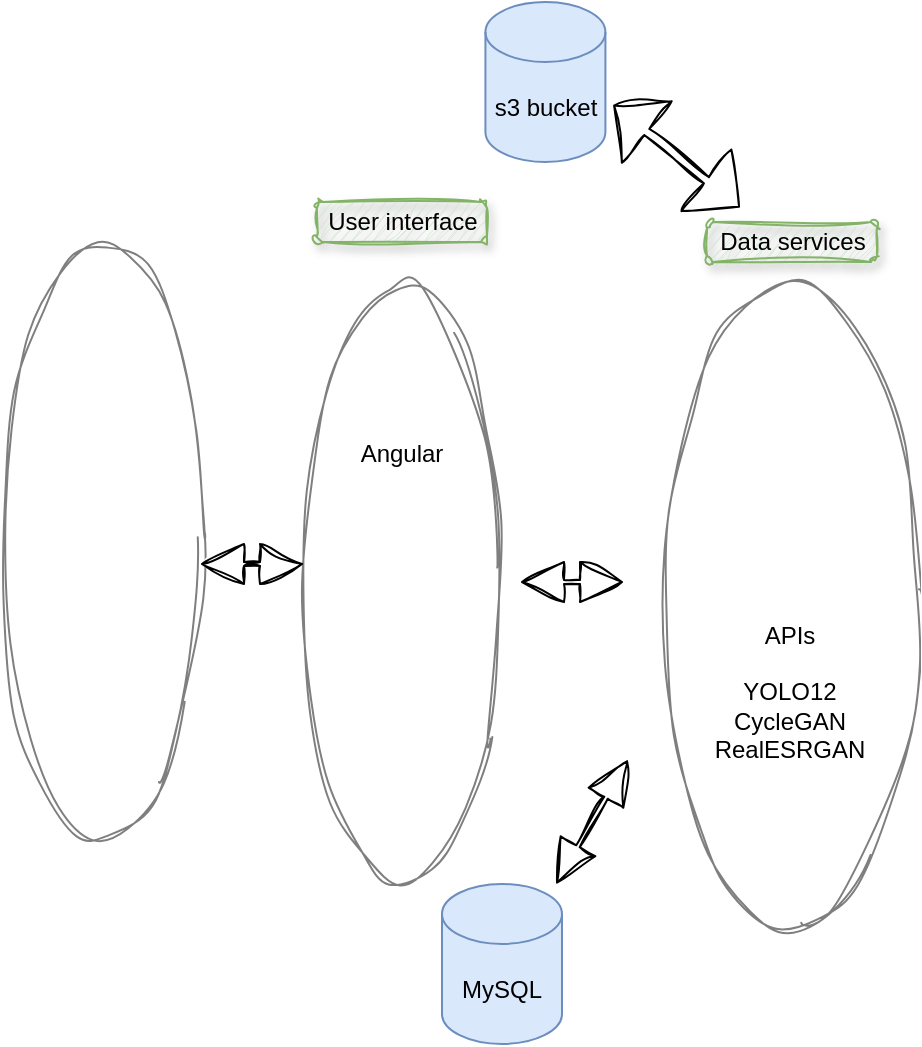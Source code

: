 <mxfile version="27.0.5">
  <diagram name="Page-1" id="IeWfea8PD_CK1W2ntYuM">
    <mxGraphModel dx="1213" dy="1751" grid="1" gridSize="10" guides="1" tooltips="1" connect="1" arrows="1" fold="1" page="1" pageScale="1" pageWidth="850" pageHeight="1100" math="0" shadow="0">
      <root>
        <mxCell id="0" />
        <mxCell id="1" parent="0" />
        <mxCell id="4RdmzteivDXBpZ5fHV6Z-1" value="" style="shape=image;verticalLabelPosition=bottom;labelBackgroundColor=default;verticalAlign=top;aspect=fixed;imageAspect=0;image=https://blog.mozilla.org/opendesign/files/2018/07/firefox-logo.png;" parent="1" vertex="1">
          <mxGeometry x="260" y="160.99" width="52" height="53.7" as="geometry" />
        </mxCell>
        <mxCell id="4RdmzteivDXBpZ5fHV6Z-3" value="" style="shape=image;verticalLabelPosition=bottom;labelBackgroundColor=default;verticalAlign=top;aspect=fixed;imageAspect=0;image=https://upload.wikimedia.org/wikipedia/commons/thumb/a/a5/Google_Chrome_icon_%28September_2014%29.svg/1024px-Google_Chrome_icon_%28September_2014%29.svg.png;" parent="1" vertex="1">
          <mxGeometry x="260" y="240.99" width="54" height="54" as="geometry" />
        </mxCell>
        <mxCell id="4RdmzteivDXBpZ5fHV6Z-6" value="" style="ellipse;whiteSpace=wrap;html=1;direction=south;strokeColor=default;sketch=1;curveFitting=1;jiggle=2;opacity=50;fillColor=none;" parent="1" vertex="1">
          <mxGeometry x="240" y="70" width="100" height="300" as="geometry" />
        </mxCell>
        <mxCell id="4RdmzteivDXBpZ5fHV6Z-7" value="" style="html=1;shadow=0;dashed=0;align=center;verticalAlign=middle;shape=mxgraph.arrows2.twoWayArrow;dy=0.9;dx=21;fillColor=default;sketch=1;curveFitting=1;jiggle=2;" parent="1" vertex="1">
          <mxGeometry x="340" y="220.99" width="50" height="20" as="geometry" />
        </mxCell>
        <mxCell id="4RdmzteivDXBpZ5fHV6Z-9" value="" style="ellipse;whiteSpace=wrap;html=1;direction=south;strokeColor=default;sketch=1;curveFitting=1;jiggle=2;opacity=50;fillColor=none;" parent="1" vertex="1">
          <mxGeometry x="390" y="90.99" width="100" height="300" as="geometry" />
        </mxCell>
        <mxCell id="4RdmzteivDXBpZ5fHV6Z-11" value="Angular" style="text;html=1;align=center;verticalAlign=middle;whiteSpace=wrap;rounded=0;" parent="1" vertex="1">
          <mxGeometry x="410" y="160.99" width="60" height="30" as="geometry" />
        </mxCell>
        <mxCell id="4RdmzteivDXBpZ5fHV6Z-25" value="" style="html=1;shadow=0;dashed=0;align=center;verticalAlign=middle;shape=mxgraph.arrows2.twoWayArrow;dy=0.9;dx=21;fillColor=default;sketch=1;curveFitting=1;jiggle=2;" parent="1" vertex="1">
          <mxGeometry x="500" y="230" width="50" height="20" as="geometry" />
        </mxCell>
        <mxCell id="4RdmzteivDXBpZ5fHV6Z-27" value="" style="shape=image;verticalLabelPosition=bottom;labelBackgroundColor=default;verticalAlign=top;aspect=fixed;imageAspect=0;image=https://1000logos.net/wp-content/uploads/2020/08/Django-Logo.png;" parent="1" vertex="1">
          <mxGeometry x="580" y="196.62" width="110" height="68.75" as="geometry" />
        </mxCell>
        <mxCell id="4RdmzteivDXBpZ5fHV6Z-34" value="&lt;div&gt;&lt;br&gt;&lt;/div&gt;&lt;div&gt;&lt;br&gt;&lt;/div&gt;&lt;div&gt;&lt;br&gt;&lt;/div&gt;&lt;div&gt;&lt;br&gt;&lt;/div&gt;&lt;div&gt;&lt;br&gt;&lt;/div&gt;&lt;div&gt;&lt;br&gt;&lt;/div&gt;&lt;div&gt;APIs&lt;/div&gt;&lt;div&gt;&lt;br&gt;&lt;/div&gt;&lt;div&gt;YOLO12&lt;/div&gt;&lt;div&gt;CycleGAN&lt;/div&gt;&lt;div&gt;RealESRGAN&lt;/div&gt;" style="ellipse;whiteSpace=wrap;html=1;direction=south;strokeColor=default;sketch=1;curveFitting=1;jiggle=2;opacity=50;fillColor=none;" parent="1" vertex="1">
          <mxGeometry x="570" y="90.99" width="128.29" height="322.9" as="geometry" />
        </mxCell>
        <mxCell id="4RdmzteivDXBpZ5fHV6Z-35" value="MySQL" style="shape=cylinder3;whiteSpace=wrap;html=1;boundedLbl=1;backgroundOutline=1;size=15;fillColor=#dae8fc;strokeColor=#6c8ebf;" parent="1" vertex="1">
          <mxGeometry x="460" y="390.99" width="60" height="80" as="geometry" />
        </mxCell>
        <mxCell id="4RdmzteivDXBpZ5fHV6Z-39" value="" style="html=1;shadow=0;dashed=0;align=center;verticalAlign=middle;shape=mxgraph.arrows2.twoWayArrow;dy=0.9;dx=21;fillColor=default;sketch=1;curveFitting=1;jiggle=2;rotation=-60;" parent="1" vertex="1">
          <mxGeometry x="500" y="350" width="70" height="20" as="geometry" />
        </mxCell>
        <mxCell id="4RdmzteivDXBpZ5fHV6Z-46" value="User interface" style="rounded=1;whiteSpace=wrap;html=1;fillColor=#d5e8d4;strokeColor=#82b366;sketch=1;curveFitting=1;jiggle=2;shadow=1;" parent="1" vertex="1">
          <mxGeometry x="397.5" y="50" width="85" height="20" as="geometry" />
        </mxCell>
        <mxCell id="4RdmzteivDXBpZ5fHV6Z-51" value="Data services" style="rounded=1;whiteSpace=wrap;html=1;fillColor=#d5e8d4;strokeColor=#82b366;sketch=1;curveFitting=1;jiggle=2;shadow=1;" parent="1" vertex="1">
          <mxGeometry x="592.5" y="60" width="85" height="20" as="geometry" />
        </mxCell>
        <mxCell id="DVCERCdjxjVQqLodwpB3-1" value="" style="shape=image;verticalLabelPosition=bottom;labelBackgroundColor=default;verticalAlign=top;aspect=fixed;imageAspect=0;image=https://pbs.twimg.com/profile_images/1721593504118493184/UzPnGWvZ_400x400.jpg;" parent="1" vertex="1">
          <mxGeometry x="400" y="200.99" width="80" height="80" as="geometry" />
        </mxCell>
        <mxCell id="OxSwxGdpFxRYEjcHJIeK-1" value="s3 bucket" style="shape=cylinder3;whiteSpace=wrap;html=1;boundedLbl=1;backgroundOutline=1;size=15;fillColor=#dae8fc;strokeColor=#6c8ebf;" parent="1" vertex="1">
          <mxGeometry x="481.71" y="-50" width="60" height="80" as="geometry" />
        </mxCell>
        <mxCell id="OxSwxGdpFxRYEjcHJIeK-2" value="" style="html=1;shadow=0;dashed=0;align=center;verticalAlign=middle;shape=mxgraph.arrows2.twoWayArrow;dy=0.9;dx=21;fillColor=default;sketch=1;curveFitting=1;jiggle=2;rotation=-141;" parent="1" vertex="1">
          <mxGeometry x="537.11" y="7.24" width="80.37" height="39.64" as="geometry" />
        </mxCell>
      </root>
    </mxGraphModel>
  </diagram>
</mxfile>
